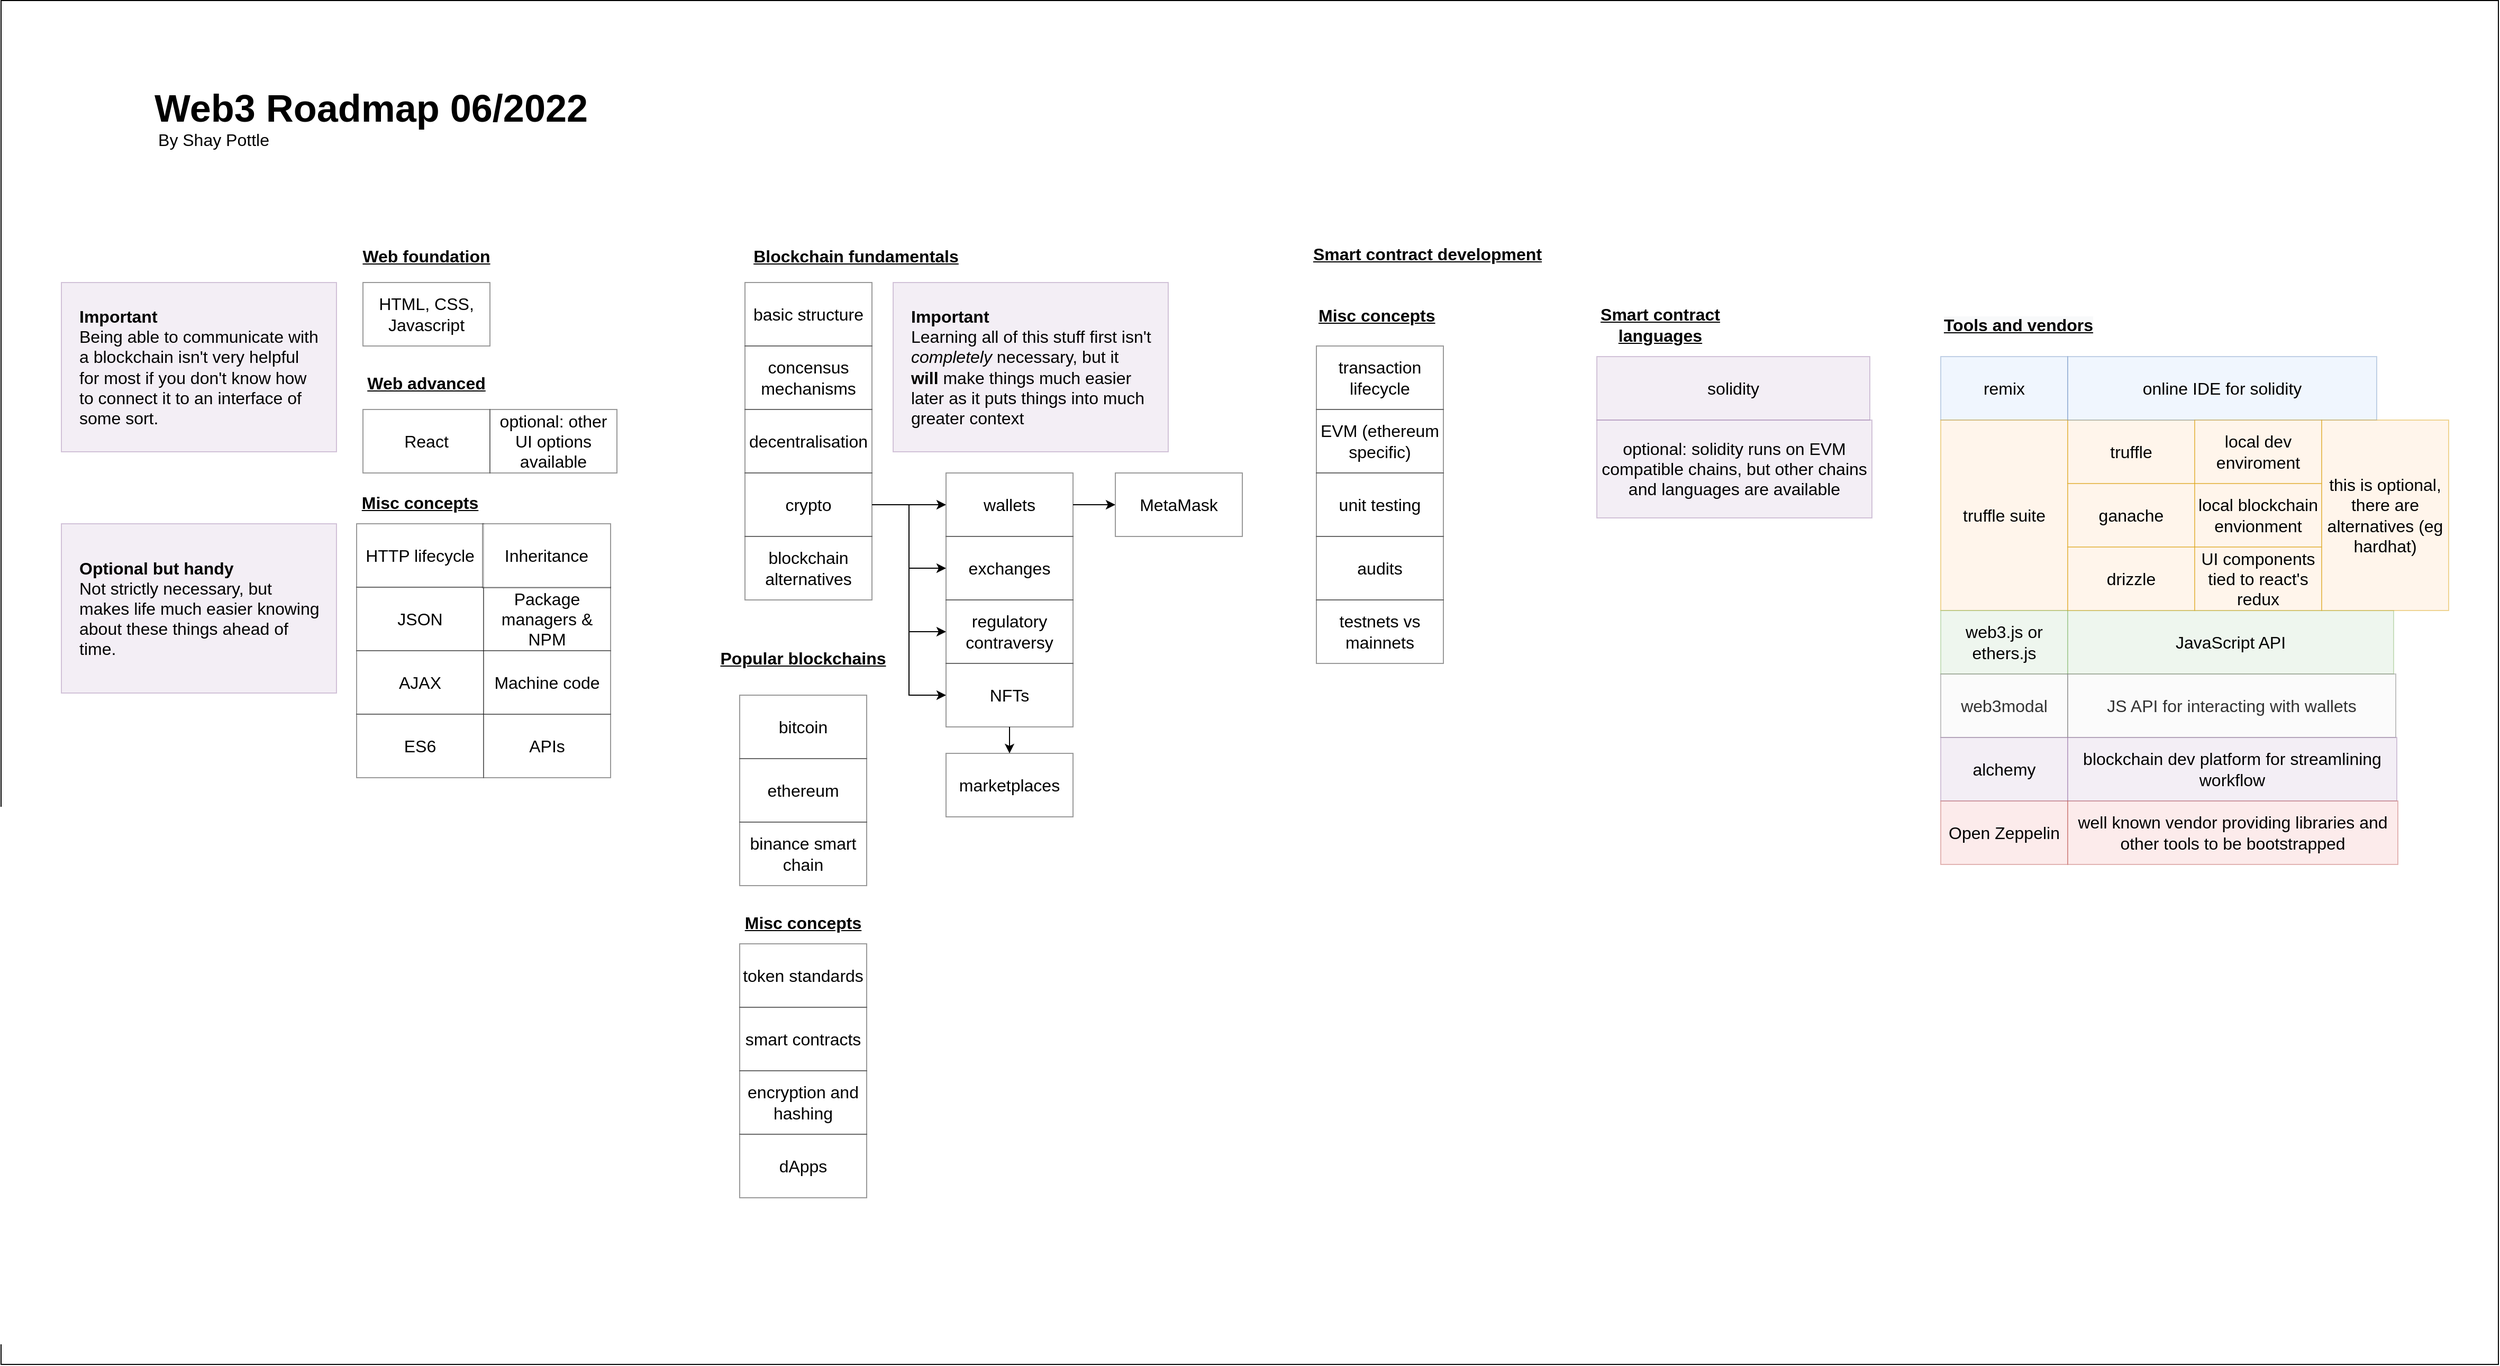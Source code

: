 <mxfile version="15.4.0" type="device" pages="3"><diagram id="gUEp9sNKkVtdFXdP0fni" name="Overarching map"><mxGraphModel dx="2506" dy="1663" grid="0" gridSize="10" guides="1" tooltips="1" connect="1" arrows="1" fold="1" page="1" pageScale="1" pageWidth="827" pageHeight="1169" math="0" shadow="0"><root><mxCell id="0"/><mxCell id="1" parent="0"/><mxCell id="uqekTcbFvXgzLrnngFM--81" value="" style="rounded=0;whiteSpace=wrap;html=1;fontSize=16;" parent="1" vertex="1"><mxGeometry x="-1103" y="-186.5" width="2360" height="1289" as="geometry"/></mxCell><mxCell id="uqekTcbFvXgzLrnngFM--2" value="&lt;b&gt;&lt;font style=&quot;font-size: 36px;&quot;&gt;Web3 Roadmap 06/2022&lt;/font&gt;&lt;/b&gt;" style="text;html=1;strokeColor=none;fillColor=none;align=left;verticalAlign=middle;whiteSpace=wrap;rounded=0;" parent="1" vertex="1"><mxGeometry x="-960" y="-130" width="590" height="90" as="geometry"/></mxCell><mxCell id="uqekTcbFvXgzLrnngFM--4" value="solidity" style="rounded=0;whiteSpace=wrap;html=1;fontSize=16;opacity=40;fillColor=#e1d5e7;strokeColor=#9673a6;" parent="1" vertex="1"><mxGeometry x="405" y="150" width="258" height="60" as="geometry"/></mxCell><mxCell id="uqekTcbFvXgzLrnngFM--8" value="&lt;b&gt;&lt;u&gt;Popular blockchains&lt;/u&gt;&lt;/b&gt;" style="text;html=1;strokeColor=none;fillColor=none;align=center;verticalAlign=middle;whiteSpace=wrap;rounded=0;fontSize=16;opacity=40;" parent="1" vertex="1"><mxGeometry x="-430" y="420" width="170" height="30" as="geometry"/></mxCell><mxCell id="uqekTcbFvXgzLrnngFM--10" value="&lt;b style=&quot;color: rgb(0 , 0 , 0) ; font-family: &amp;#34;helvetica&amp;#34; ; font-size: 16px ; font-style: normal ; letter-spacing: normal ; text-align: center ; text-indent: 0px ; text-transform: none ; word-spacing: 0px ; background-color: rgb(248 , 249 , 250)&quot;&gt;&lt;u&gt;Tools and vendors&lt;/u&gt;&lt;/b&gt;" style="text;html=1;strokeColor=none;fillColor=none;align=center;verticalAlign=middle;whiteSpace=wrap;rounded=0;fontSize=16;opacity=40;" parent="1" vertex="1"><mxGeometry x="720" y="105" width="167" height="30" as="geometry"/></mxCell><mxCell id="uqekTcbFvXgzLrnngFM--11" value="remix" style="rounded=0;whiteSpace=wrap;html=1;fontSize=16;opacity=40;fillColor=#dae8fc;strokeColor=#6c8ebf;" parent="1" vertex="1"><mxGeometry x="730" y="150" width="120" height="60" as="geometry"/></mxCell><mxCell id="uqekTcbFvXgzLrnngFM--12" value="truffle suite" style="rounded=0;whiteSpace=wrap;html=1;fontSize=16;opacity=40;fillColor=#ffe6cc;strokeColor=#d79b00;" parent="1" vertex="1"><mxGeometry x="730" y="210" width="120" height="180" as="geometry"/></mxCell><mxCell id="uqekTcbFvXgzLrnngFM--13" value="truffle" style="rounded=0;whiteSpace=wrap;html=1;fontSize=16;opacity=40;fillColor=#ffe6cc;strokeColor=#d79b00;" parent="1" vertex="1"><mxGeometry x="850" y="210" width="120" height="60" as="geometry"/></mxCell><mxCell id="uqekTcbFvXgzLrnngFM--14" value="bitcoin" style="rounded=0;whiteSpace=wrap;html=1;fontSize=16;opacity=40;" parent="1" vertex="1"><mxGeometry x="-405" y="470" width="120" height="60" as="geometry"/></mxCell><mxCell id="uqekTcbFvXgzLrnngFM--15" value="&lt;b&gt;&lt;u&gt;Smart contract languages&lt;/u&gt;&lt;/b&gt;" style="text;html=1;strokeColor=none;fillColor=none;align=center;verticalAlign=middle;whiteSpace=wrap;rounded=0;fontSize=16;opacity=40;" parent="1" vertex="1"><mxGeometry x="380" y="105" width="170" height="30" as="geometry"/></mxCell><mxCell id="uqekTcbFvXgzLrnngFM--16" value="web3.js or ethers.js" style="rounded=0;whiteSpace=wrap;html=1;fontSize=16;opacity=40;fillColor=#d5e8d4;strokeColor=#82b366;" parent="1" vertex="1"><mxGeometry x="730" y="390" width="120" height="60" as="geometry"/></mxCell><mxCell id="uqekTcbFvXgzLrnngFM--18" value="&lt;b&gt;&lt;u&gt;Blockchain fundamentals&lt;/u&gt;&lt;/b&gt;" style="text;html=1;strokeColor=none;fillColor=none;align=center;verticalAlign=middle;whiteSpace=wrap;rounded=0;fontSize=16;opacity=40;" parent="1" vertex="1"><mxGeometry x="-400" y="40" width="210" height="30" as="geometry"/></mxCell><mxCell id="uqekTcbFvXgzLrnngFM--19" value="basic structure" style="rounded=0;whiteSpace=wrap;html=1;fontSize=16;opacity=40;" parent="1" vertex="1"><mxGeometry x="-400" y="80" width="120" height="60" as="geometry"/></mxCell><mxCell id="uqekTcbFvXgzLrnngFM--20" value="concensus mechanisms" style="rounded=0;whiteSpace=wrap;html=1;fontSize=16;opacity=40;" parent="1" vertex="1"><mxGeometry x="-400" y="140" width="120" height="60" as="geometry"/></mxCell><mxCell id="uqekTcbFvXgzLrnngFM--21" value="decentralisation" style="rounded=0;whiteSpace=wrap;html=1;fontSize=16;opacity=40;" parent="1" vertex="1"><mxGeometry x="-400" y="200" width="120" height="60" as="geometry"/></mxCell><mxCell id="uqekTcbFvXgzLrnngFM--32" style="edgeStyle=orthogonalEdgeStyle;rounded=0;orthogonalLoop=1;jettySize=auto;html=1;entryX=0;entryY=0.5;entryDx=0;entryDy=0;fontSize=16;" parent="1" source="uqekTcbFvXgzLrnngFM--22" target="uqekTcbFvXgzLrnngFM--23" edge="1"><mxGeometry relative="1" as="geometry"/></mxCell><mxCell id="uqekTcbFvXgzLrnngFM--33" style="edgeStyle=orthogonalEdgeStyle;rounded=0;orthogonalLoop=1;jettySize=auto;html=1;exitX=1;exitY=0.5;exitDx=0;exitDy=0;entryX=0;entryY=0.5;entryDx=0;entryDy=0;fontSize=16;" parent="1" source="uqekTcbFvXgzLrnngFM--22" target="uqekTcbFvXgzLrnngFM--26" edge="1"><mxGeometry relative="1" as="geometry"/></mxCell><mxCell id="uqekTcbFvXgzLrnngFM--34" style="edgeStyle=orthogonalEdgeStyle;rounded=0;orthogonalLoop=1;jettySize=auto;html=1;exitX=1;exitY=0.5;exitDx=0;exitDy=0;entryX=0;entryY=0.5;entryDx=0;entryDy=0;fontSize=16;" parent="1" source="uqekTcbFvXgzLrnngFM--22" target="uqekTcbFvXgzLrnngFM--25" edge="1"><mxGeometry relative="1" as="geometry"/></mxCell><mxCell id="uqekTcbFvXgzLrnngFM--35" style="edgeStyle=orthogonalEdgeStyle;rounded=0;orthogonalLoop=1;jettySize=auto;html=1;exitX=1;exitY=0.5;exitDx=0;exitDy=0;entryX=0;entryY=0.5;entryDx=0;entryDy=0;fontSize=16;" parent="1" source="uqekTcbFvXgzLrnngFM--22" target="uqekTcbFvXgzLrnngFM--24" edge="1"><mxGeometry relative="1" as="geometry"/></mxCell><mxCell id="uqekTcbFvXgzLrnngFM--22" value="crypto" style="rounded=0;whiteSpace=wrap;html=1;fontSize=16;opacity=40;" parent="1" vertex="1"><mxGeometry x="-400" y="260" width="120" height="60" as="geometry"/></mxCell><mxCell id="uqekTcbFvXgzLrnngFM--63" value="" style="edgeStyle=orthogonalEdgeStyle;rounded=0;orthogonalLoop=1;jettySize=auto;html=1;fontSize=13;" parent="1" source="uqekTcbFvXgzLrnngFM--23" target="uqekTcbFvXgzLrnngFM--62" edge="1"><mxGeometry relative="1" as="geometry"/></mxCell><mxCell id="uqekTcbFvXgzLrnngFM--23" value="wallets" style="rounded=0;whiteSpace=wrap;html=1;fontSize=16;opacity=40;" parent="1" vertex="1"><mxGeometry x="-210" y="260" width="120" height="60" as="geometry"/></mxCell><mxCell id="uqekTcbFvXgzLrnngFM--24" value="exchanges" style="rounded=0;whiteSpace=wrap;html=1;fontSize=16;opacity=40;" parent="1" vertex="1"><mxGeometry x="-210" y="320" width="120" height="60" as="geometry"/></mxCell><mxCell id="uqekTcbFvXgzLrnngFM--25" value="regulatory contraversy" style="rounded=0;whiteSpace=wrap;html=1;fontSize=16;opacity=40;" parent="1" vertex="1"><mxGeometry x="-210" y="380" width="120" height="60" as="geometry"/></mxCell><mxCell id="uqekTcbFvXgzLrnngFM--36" value="" style="edgeStyle=orthogonalEdgeStyle;rounded=0;orthogonalLoop=1;jettySize=auto;html=1;fontSize=16;" parent="1" source="uqekTcbFvXgzLrnngFM--26" target="uqekTcbFvXgzLrnngFM--27" edge="1"><mxGeometry relative="1" as="geometry"/></mxCell><mxCell id="uqekTcbFvXgzLrnngFM--26" value="NFTs" style="rounded=0;whiteSpace=wrap;html=1;fontSize=16;opacity=40;" parent="1" vertex="1"><mxGeometry x="-210" y="440" width="120" height="60" as="geometry"/></mxCell><mxCell id="uqekTcbFvXgzLrnngFM--27" value="marketplaces" style="rounded=0;whiteSpace=wrap;html=1;fontSize=16;opacity=40;" parent="1" vertex="1"><mxGeometry x="-210" y="525" width="120" height="60" as="geometry"/></mxCell><mxCell id="uqekTcbFvXgzLrnngFM--37" value="ethereum" style="rounded=0;whiteSpace=wrap;html=1;fontSize=16;opacity=40;" parent="1" vertex="1"><mxGeometry x="-405" y="530" width="120" height="60" as="geometry"/></mxCell><mxCell id="uqekTcbFvXgzLrnngFM--38" value="binance smart chain" style="rounded=0;whiteSpace=wrap;html=1;fontSize=16;opacity=40;" parent="1" vertex="1"><mxGeometry x="-405" y="590" width="120" height="60" as="geometry"/></mxCell><mxCell id="uqekTcbFvXgzLrnngFM--39" value="token standards" style="rounded=0;whiteSpace=wrap;html=1;fontSize=16;opacity=40;" parent="1" vertex="1"><mxGeometry x="-405" y="705" width="120" height="60" as="geometry"/></mxCell><mxCell id="uqekTcbFvXgzLrnngFM--41" value="&lt;b&gt;Important&lt;/b&gt;&lt;br&gt;Learning all of this stuff first isn't &lt;i&gt;completely&lt;/i&gt; necessary, but it &lt;b&gt;will&lt;/b&gt;&amp;nbsp;make things much easier later as it puts things into much greater context" style="rounded=0;whiteSpace=wrap;html=1;fontSize=16;opacity=40;fillColor=#e1d5e7;strokeColor=#9673a6;spacingLeft=15;spacingRight=15;align=left;" parent="1" vertex="1"><mxGeometry x="-260" y="80" width="260" height="160" as="geometry"/></mxCell><mxCell id="uqekTcbFvXgzLrnngFM--42" value="&lt;b&gt;&lt;u&gt;Smart contract development&lt;/u&gt;&lt;/b&gt;" style="text;html=1;strokeColor=none;fillColor=none;align=center;verticalAlign=middle;whiteSpace=wrap;rounded=0;fontSize=16;opacity=40;" parent="1" vertex="1"><mxGeometry x="120" y="37.5" width="250" height="30" as="geometry"/></mxCell><mxCell id="uqekTcbFvXgzLrnngFM--43" value="HTML, CSS, Javascript" style="rounded=0;whiteSpace=wrap;html=1;fontSize=16;opacity=40;" parent="1" vertex="1"><mxGeometry x="-761" y="80" width="120" height="60" as="geometry"/></mxCell><mxCell id="uqekTcbFvXgzLrnngFM--44" value="&lt;b&gt;&lt;u&gt;Web foundation&lt;/u&gt;&lt;/b&gt;" style="text;html=1;strokeColor=none;fillColor=none;align=center;verticalAlign=middle;whiteSpace=wrap;rounded=0;fontSize=16;opacity=40;" parent="1" vertex="1"><mxGeometry x="-806" y="40" width="210" height="30" as="geometry"/></mxCell><mxCell id="uqekTcbFvXgzLrnngFM--45" value="&lt;b&gt;Important&lt;/b&gt;&lt;br&gt;Being able to communicate with a blockchain isn't very helpful for most if you don't know how to connect it to an interface of some sort." style="rounded=0;whiteSpace=wrap;html=1;fontSize=16;opacity=40;fillColor=#e1d5e7;strokeColor=#9673a6;spacingLeft=15;spacingRight=15;align=left;" parent="1" vertex="1"><mxGeometry x="-1046" y="80" width="260" height="160" as="geometry"/></mxCell><mxCell id="uqekTcbFvXgzLrnngFM--47" value="smart contracts" style="rounded=0;whiteSpace=wrap;html=1;fontSize=16;opacity=40;" parent="1" vertex="1"><mxGeometry x="-405" y="765" width="120" height="60" as="geometry"/></mxCell><mxCell id="uqekTcbFvXgzLrnngFM--48" value="encryption and hashing" style="rounded=0;whiteSpace=wrap;html=1;fontSize=16;opacity=40;" parent="1" vertex="1"><mxGeometry x="-405" y="825" width="120" height="60" as="geometry"/></mxCell><mxCell id="uqekTcbFvXgzLrnngFM--49" value="HTTP lifecycle" style="rounded=0;whiteSpace=wrap;html=1;fontSize=16;opacity=40;" parent="1" vertex="1"><mxGeometry x="-767" y="308" width="120" height="60" as="geometry"/></mxCell><mxCell id="uqekTcbFvXgzLrnngFM--50" value="JSON" style="rounded=0;whiteSpace=wrap;html=1;fontSize=16;opacity=40;" parent="1" vertex="1"><mxGeometry x="-767" y="368" width="120" height="60" as="geometry"/></mxCell><mxCell id="uqekTcbFvXgzLrnngFM--51" value="AJAX" style="rounded=0;whiteSpace=wrap;html=1;fontSize=16;opacity=40;" parent="1" vertex="1"><mxGeometry x="-767" y="428" width="120" height="60" as="geometry"/></mxCell><mxCell id="uqekTcbFvXgzLrnngFM--52" value="&lt;b&gt;&lt;u&gt;Misc concepts&lt;/u&gt;&lt;/b&gt;" style="text;html=1;strokeColor=none;fillColor=none;align=center;verticalAlign=middle;whiteSpace=wrap;rounded=0;fontSize=16;opacity=40;" parent="1" vertex="1"><mxGeometry x="-812" y="273" width="210" height="30" as="geometry"/></mxCell><mxCell id="uqekTcbFvXgzLrnngFM--53" value="blockchain alternatives" style="rounded=0;whiteSpace=wrap;html=1;fontSize=16;opacity=40;" parent="1" vertex="1"><mxGeometry x="-400" y="320" width="120" height="60" as="geometry"/></mxCell><mxCell id="uqekTcbFvXgzLrnngFM--54" value="&lt;div style=&quot;text-align: center;&quot;&gt;&lt;span style=&quot;background-color: initial;&quot;&gt;&lt;b&gt;&lt;u&gt;Misc concepts&lt;/u&gt;&lt;/b&gt;&lt;/span&gt;&lt;/div&gt;" style="text;whiteSpace=wrap;html=1;fontSize=16;rounded=0;" parent="1" vertex="1"><mxGeometry x="140" y="95" width="130" height="30" as="geometry"/></mxCell><mxCell id="uqekTcbFvXgzLrnngFM--55" value="transaction lifecycle" style="rounded=0;whiteSpace=wrap;html=1;fontSize=16;opacity=40;" parent="1" vertex="1"><mxGeometry x="140" y="140" width="120" height="60" as="geometry"/></mxCell><mxCell id="uqekTcbFvXgzLrnngFM--56" value="EVM (ethereum specific)" style="rounded=0;whiteSpace=wrap;html=1;fontSize=16;opacity=40;" parent="1" vertex="1"><mxGeometry x="140" y="200" width="120" height="60" as="geometry"/></mxCell><mxCell id="uqekTcbFvXgzLrnngFM--57" value="By Shay Pottle" style="text;html=1;strokeColor=none;fillColor=none;align=center;verticalAlign=middle;whiteSpace=wrap;rounded=0;fontSize=16;opacity=40;" parent="1" vertex="1"><mxGeometry x="-977" y="-70" width="150" height="30" as="geometry"/></mxCell><mxCell id="uqekTcbFvXgzLrnngFM--58" value="&lt;b&gt;&lt;u&gt;Misc concepts&lt;/u&gt;&lt;/b&gt;" style="text;html=1;strokeColor=none;fillColor=none;align=center;verticalAlign=middle;whiteSpace=wrap;rounded=0;fontSize=16;opacity=40;" parent="1" vertex="1"><mxGeometry x="-430" y="670" width="170" height="30" as="geometry"/></mxCell><mxCell id="uqekTcbFvXgzLrnngFM--59" value="online IDE for solidity" style="rounded=0;whiteSpace=wrap;html=1;fontSize=16;opacity=40;fillColor=#dae8fc;strokeColor=#6c8ebf;" parent="1" vertex="1"><mxGeometry x="850" y="150" width="292" height="60" as="geometry"/></mxCell><mxCell id="uqekTcbFvXgzLrnngFM--60" value="JavaScript API" style="rounded=0;whiteSpace=wrap;html=1;fontSize=16;opacity=40;fillColor=#d5e8d4;strokeColor=#82b366;" parent="1" vertex="1"><mxGeometry x="850" y="390" width="308" height="60" as="geometry"/></mxCell><mxCell id="uqekTcbFvXgzLrnngFM--61" value="&lt;font style=&quot;font-size: 16px;&quot;&gt;optional: solidity runs on EVM compatible chains, but other chains and languages are available&lt;/font&gt;" style="rounded=0;whiteSpace=wrap;html=1;fontSize=16;opacity=40;fillColor=#e1d5e7;strokeColor=#9673a6;" parent="1" vertex="1"><mxGeometry x="405" y="210" width="260" height="92.5" as="geometry"/></mxCell><mxCell id="uqekTcbFvXgzLrnngFM--62" value="MetaMask" style="rounded=0;whiteSpace=wrap;html=1;fontSize=16;opacity=40;" parent="1" vertex="1"><mxGeometry x="-50" y="260" width="120" height="60" as="geometry"/></mxCell><mxCell id="uqekTcbFvXgzLrnngFM--64" value="local dev enviroment" style="rounded=0;whiteSpace=wrap;html=1;fontSize=16;opacity=40;fillColor=#ffe6cc;strokeColor=#d79b00;" parent="1" vertex="1"><mxGeometry x="970" y="210" width="120" height="60" as="geometry"/></mxCell><mxCell id="uqekTcbFvXgzLrnngFM--65" value="ganache" style="rounded=0;whiteSpace=wrap;html=1;fontSize=16;opacity=40;fillColor=#ffe6cc;strokeColor=#d79b00;" parent="1" vertex="1"><mxGeometry x="850" y="270" width="120" height="60" as="geometry"/></mxCell><mxCell id="uqekTcbFvXgzLrnngFM--66" value="local blockchain envionment" style="rounded=0;whiteSpace=wrap;html=1;fontSize=16;opacity=40;fillColor=#ffe6cc;strokeColor=#d79b00;" parent="1" vertex="1"><mxGeometry x="970" y="270" width="120" height="60" as="geometry"/></mxCell><mxCell id="uqekTcbFvXgzLrnngFM--67" value="drizzle" style="rounded=0;whiteSpace=wrap;html=1;fontSize=16;opacity=40;fillColor=#ffe6cc;strokeColor=#d79b00;" parent="1" vertex="1"><mxGeometry x="850" y="330" width="120" height="60" as="geometry"/></mxCell><mxCell id="uqekTcbFvXgzLrnngFM--68" value="UI components tied to react's redux" style="rounded=0;whiteSpace=wrap;html=1;fontSize=16;opacity=40;fillColor=#ffe6cc;strokeColor=#d79b00;" parent="1" vertex="1"><mxGeometry x="970" y="330" width="120" height="60" as="geometry"/></mxCell><mxCell id="uqekTcbFvXgzLrnngFM--69" value="dApps" style="rounded=0;whiteSpace=wrap;html=1;fontSize=16;opacity=40;" parent="1" vertex="1"><mxGeometry x="-405" y="885" width="120" height="60" as="geometry"/></mxCell><mxCell id="uqekTcbFvXgzLrnngFM--70" value="unit testing" style="rounded=0;whiteSpace=wrap;html=1;fontSize=16;opacity=40;" parent="1" vertex="1"><mxGeometry x="140" y="260" width="120" height="60" as="geometry"/></mxCell><mxCell id="uqekTcbFvXgzLrnngFM--76" value="React" style="rounded=0;whiteSpace=wrap;html=1;fontSize=16;opacity=40;" parent="1" vertex="1"><mxGeometry x="-761" y="200" width="120" height="60" as="geometry"/></mxCell><mxCell id="uqekTcbFvXgzLrnngFM--77" value="&lt;b&gt;&lt;u&gt;Web advanced&lt;/u&gt;&lt;/b&gt;" style="text;html=1;strokeColor=none;fillColor=none;align=center;verticalAlign=middle;whiteSpace=wrap;rounded=0;fontSize=16;opacity=40;" parent="1" vertex="1"><mxGeometry x="-806" y="160" width="210" height="30" as="geometry"/></mxCell><mxCell id="uqekTcbFvXgzLrnngFM--78" value="this is optional, there are alternatives (eg hardhat)" style="rounded=0;whiteSpace=wrap;html=1;fontSize=16;opacity=40;fillColor=#ffe6cc;strokeColor=#d79b00;" parent="1" vertex="1"><mxGeometry x="1090" y="210" width="120" height="180" as="geometry"/></mxCell><mxCell id="uqekTcbFvXgzLrnngFM--79" value="optional: other UI options available" style="rounded=0;whiteSpace=wrap;html=1;fontSize=16;opacity=40;" parent="1" vertex="1"><mxGeometry x="-641" y="200" width="120" height="60" as="geometry"/></mxCell><mxCell id="uqekTcbFvXgzLrnngFM--80" value="ES6" style="rounded=0;whiteSpace=wrap;html=1;fontSize=16;opacity=40;" parent="1" vertex="1"><mxGeometry x="-767" y="488" width="120" height="60" as="geometry"/></mxCell><mxCell id="NrLw7NP81QLvGL1N2F5U-2" value="web3modal" style="rounded=0;whiteSpace=wrap;html=1;fontSize=16;opacity=40;fillColor=#f5f5f5;strokeColor=#666666;fontColor=#333333;" parent="1" vertex="1"><mxGeometry x="730" y="450" width="120" height="60" as="geometry"/></mxCell><mxCell id="NrLw7NP81QLvGL1N2F5U-3" value="JS API for interacting with wallets" style="rounded=0;whiteSpace=wrap;html=1;fontSize=16;opacity=40;fillColor=#f5f5f5;strokeColor=#666666;fontColor=#333333;" parent="1" vertex="1"><mxGeometry x="850" y="450" width="310" height="60" as="geometry"/></mxCell><mxCell id="NrLw7NP81QLvGL1N2F5U-4" value="alchemy" style="rounded=0;whiteSpace=wrap;html=1;fontSize=16;opacity=40;fillColor=#e1d5e7;strokeColor=#9673a6;" parent="1" vertex="1"><mxGeometry x="730" y="510" width="120" height="60" as="geometry"/></mxCell><mxCell id="NrLw7NP81QLvGL1N2F5U-5" value="blockchain dev platform for streamlining workflow" style="rounded=0;whiteSpace=wrap;html=1;fontSize=16;opacity=40;fillColor=#e1d5e7;strokeColor=#9673a6;" parent="1" vertex="1"><mxGeometry x="850" y="510" width="311" height="60" as="geometry"/></mxCell><mxCell id="NrLw7NP81QLvGL1N2F5U-6" value="Open Zeppelin" style="rounded=0;whiteSpace=wrap;html=1;fontSize=16;opacity=40;fillColor=#f8cecc;strokeColor=#b85450;" parent="1" vertex="1"><mxGeometry x="730" y="570" width="120" height="60" as="geometry"/></mxCell><mxCell id="NrLw7NP81QLvGL1N2F5U-7" value="well known vendor providing libraries and other tools to be bootstrapped" style="rounded=0;whiteSpace=wrap;html=1;fontSize=16;opacity=40;fillColor=#f8cecc;strokeColor=#b85450;" parent="1" vertex="1"><mxGeometry x="850" y="570" width="312" height="60" as="geometry"/></mxCell><mxCell id="NrLw7NP81QLvGL1N2F5U-9" value="audits" style="rounded=0;whiteSpace=wrap;html=1;fontSize=16;opacity=40;" parent="1" vertex="1"><mxGeometry x="140" y="320" width="120" height="60" as="geometry"/></mxCell><mxCell id="NrLw7NP81QLvGL1N2F5U-10" value="APIs" style="rounded=0;whiteSpace=wrap;html=1;fontSize=16;opacity=40;" parent="1" vertex="1"><mxGeometry x="-647" y="488" width="120" height="60" as="geometry"/></mxCell><mxCell id="NrLw7NP81QLvGL1N2F5U-11" value="testnets vs mainnets" style="rounded=0;whiteSpace=wrap;html=1;fontSize=16;opacity=40;" parent="1" vertex="1"><mxGeometry x="140" y="380" width="120" height="60" as="geometry"/></mxCell><mxCell id="evSgZX72KFDIdP74hqof-1" value="Package managers &amp;amp; NPM" style="rounded=0;whiteSpace=wrap;html=1;fontSize=16;opacity=40;" parent="1" vertex="1"><mxGeometry x="-647" y="368" width="120" height="60" as="geometry"/></mxCell><mxCell id="A-rncKD1M56zS8It-CBk-1" value="Machine code" style="rounded=0;whiteSpace=wrap;html=1;fontSize=16;opacity=40;" parent="1" vertex="1"><mxGeometry x="-647" y="428" width="120" height="60" as="geometry"/></mxCell><mxCell id="A-rncKD1M56zS8It-CBk-2" value="&lt;b&gt;Optional but handy&lt;/b&gt;&lt;br&gt;Not strictly necessary, but makes life much easier knowing about these things ahead of time." style="rounded=0;whiteSpace=wrap;html=1;fontSize=16;opacity=40;fillColor=#e1d5e7;strokeColor=#9673a6;spacingLeft=15;spacingRight=15;align=left;" parent="1" vertex="1"><mxGeometry x="-1046" y="308" width="260" height="160" as="geometry"/></mxCell><mxCell id="W_QL0uUw0V4XE_lNOEEA-1" value="Inheritance" style="rounded=0;whiteSpace=wrap;html=1;fontSize=16;opacity=40;" parent="1" vertex="1"><mxGeometry x="-648" y="308" width="121" height="60.5" as="geometry"/></mxCell></root></mxGraphModel></diagram><diagram id="uqfwd0BSRW-oIgF0ufzi" name="Solidity smart contracts "><mxGraphModel dx="2067" dy="1898" grid="1" gridSize="10" guides="1" tooltips="1" connect="1" arrows="1" fold="1" page="1" pageScale="1" pageWidth="827" pageHeight="1169" math="0" shadow="0"><root><mxCell id="qHrtq6y9_O_g1GcduAlR-0"/><mxCell id="qHrtq6y9_O_g1GcduAlR-1" parent="qHrtq6y9_O_g1GcduAlR-0"/><mxCell id="mnbl5c3_aUZ2d9UmueuN-0" value="" style="rounded=0;whiteSpace=wrap;html=1;fontSize=16;" vertex="1" parent="qHrtq6y9_O_g1GcduAlR-1"><mxGeometry x="-170" y="-90" width="2360" height="1289" as="geometry"/></mxCell><mxCell id="mnbl5c3_aUZ2d9UmueuN-1" value="imports" style="rounded=0;whiteSpace=wrap;html=1;" vertex="1" parent="qHrtq6y9_O_g1GcduAlR-1"><mxGeometry x="340" y="140" width="120" height="60" as="geometry"/></mxCell><mxCell id="mnbl5c3_aUZ2d9UmueuN-2" value="interfaces" style="rounded=0;whiteSpace=wrap;html=1;" vertex="1" parent="qHrtq6y9_O_g1GcduAlR-1"><mxGeometry x="340" y="200" width="120" height="60" as="geometry"/></mxCell><mxCell id="mnbl5c3_aUZ2d9UmueuN-3" value="libraries" style="rounded=0;whiteSpace=wrap;html=1;" vertex="1" parent="qHrtq6y9_O_g1GcduAlR-1"><mxGeometry x="340" y="260" width="120" height="60" as="geometry"/></mxCell><mxCell id="mnbl5c3_aUZ2d9UmueuN-4" value="Boilerplate &amp;amp; structure" style="rounded=0;whiteSpace=wrap;html=1;fillColor=#ffe6cc;strokeColor=#d79b00;" vertex="1" parent="qHrtq6y9_O_g1GcduAlR-1"><mxGeometry x="140" y="140" width="120" height="60" as="geometry"/></mxCell><mxCell id="mnbl5c3_aUZ2d9UmueuN-5" value="Require" style="rounded=0;whiteSpace=wrap;html=1;fillColor=#ffe6cc;strokeColor=#d79b00;" vertex="1" parent="qHrtq6y9_O_g1GcduAlR-1"><mxGeometry x="140" y="380" width="120" height="60" as="geometry"/></mxCell><mxCell id="mnbl5c3_aUZ2d9UmueuN-6" value="Function modifiers" style="rounded=0;whiteSpace=wrap;html=1;fillColor=#ffe6cc;strokeColor=#d79b00;" vertex="1" parent="qHrtq6y9_O_g1GcduAlR-1"><mxGeometry x="140" y="320" width="120" height="60" as="geometry"/></mxCell><mxCell id="mnbl5c3_aUZ2d9UmueuN-7" value="ABI &amp;amp; byte code" style="rounded=0;whiteSpace=wrap;html=1;fillColor=#ffe6cc;strokeColor=#d79b00;" vertex="1" parent="qHrtq6y9_O_g1GcduAlR-1"><mxGeometry x="140" y="260" width="120" height="60" as="geometry"/></mxCell><mxCell id="mnbl5c3_aUZ2d9UmueuN-8" value="Primitive types" style="rounded=0;whiteSpace=wrap;html=1;fillColor=#ffe6cc;strokeColor=#d79b00;" vertex="1" parent="qHrtq6y9_O_g1GcduAlR-1"><mxGeometry x="140" y="200" width="120" height="60" as="geometry"/></mxCell><mxCell id="mnbl5c3_aUZ2d9UmueuN-9" value="&lt;b&gt;&lt;font style=&quot;font-size: 20px&quot;&gt;Syntax&lt;/font&gt;&lt;/b&gt;" style="text;html=1;strokeColor=none;fillColor=none;align=center;verticalAlign=middle;whiteSpace=wrap;rounded=0;" vertex="1" parent="qHrtq6y9_O_g1GcduAlR-1"><mxGeometry x="170" y="100" width="60" height="30" as="geometry"/></mxCell><mxCell id="mnbl5c3_aUZ2d9UmueuN-10" value="&lt;b&gt;&lt;font style=&quot;font-size: 20px&quot;&gt;Third party code&lt;/font&gt;&lt;/b&gt;" style="text;html=1;strokeColor=none;fillColor=none;align=center;verticalAlign=middle;whiteSpace=wrap;rounded=0;" vertex="1" parent="qHrtq6y9_O_g1GcduAlR-1"><mxGeometry x="320" y="100" width="170" height="30" as="geometry"/></mxCell><mxCell id="mnbl5c3_aUZ2d9UmueuN-11" value="&lt;h1&gt;Solidity map&lt;/h1&gt;&lt;p&gt;Assuming you are already familiar with basic programming concepts, this is an overview of the Solidity-specific stuff to wrap your head around.&lt;/p&gt;" style="text;html=1;strokeColor=none;fillColor=none;spacing=5;spacingTop=-20;whiteSpace=wrap;overflow=hidden;rounded=0;" vertex="1" parent="qHrtq6y9_O_g1GcduAlR-1"><mxGeometry x="-110" y="-40" width="220" height="130" as="geometry"/></mxCell><mxCell id="mnbl5c3_aUZ2d9UmueuN-12" value="&lt;b&gt;&lt;font style=&quot;font-size: 20px&quot;&gt;Infrastructure&lt;/font&gt;&lt;/b&gt;" style="text;html=1;strokeColor=none;fillColor=none;align=center;verticalAlign=middle;whiteSpace=wrap;rounded=0;" vertex="1" parent="qHrtq6y9_O_g1GcduAlR-1"><mxGeometry x="530" y="100" width="160" height="30" as="geometry"/></mxCell><mxCell id="mnbl5c3_aUZ2d9UmueuN-13" value="Interfacing with EVM" style="rounded=0;whiteSpace=wrap;html=1;fillColor=#dae8fc;strokeColor=#6c8ebf;" vertex="1" parent="qHrtq6y9_O_g1GcduAlR-1"><mxGeometry x="550" y="150" width="120" height="60" as="geometry"/></mxCell><mxCell id="mnbl5c3_aUZ2d9UmueuN-14" value="Interfacing with JS libraries" style="rounded=0;whiteSpace=wrap;html=1;fillColor=#dae8fc;strokeColor=#6c8ebf;" vertex="1" parent="qHrtq6y9_O_g1GcduAlR-1"><mxGeometry x="550" y="210" width="120" height="60" as="geometry"/></mxCell><mxCell id="mnbl5c3_aUZ2d9UmueuN-15" value="Deploying contracts to testnets &amp;amp; mainnet" style="rounded=0;whiteSpace=wrap;html=1;fillColor=#dae8fc;strokeColor=#6c8ebf;" vertex="1" parent="qHrtq6y9_O_g1GcduAlR-1"><mxGeometry x="550" y="270" width="120" height="60" as="geometry"/></mxCell><mxCell id="mnbl5c3_aUZ2d9UmueuN-16" value="Accessing deployed contracts" style="rounded=0;whiteSpace=wrap;html=1;fillColor=#dae8fc;strokeColor=#6c8ebf;" vertex="1" parent="qHrtq6y9_O_g1GcduAlR-1"><mxGeometry x="550" y="330" width="120" height="60" as="geometry"/></mxCell><mxCell id="mnbl5c3_aUZ2d9UmueuN-17" value="&lt;h1&gt;Parallels between interfaces (in Solidity) and using general code libraries&lt;/h1&gt;&lt;p&gt;These 2 separate topics have an implentation that mirrors each other, so if you understand one, you can easily understand the other&lt;/p&gt;" style="text;html=1;strokeColor=none;fillColor=none;spacing=5;spacingTop=-20;whiteSpace=wrap;overflow=hidden;rounded=0;" vertex="1" parent="qHrtq6y9_O_g1GcduAlR-1"><mxGeometry x="1090" y="30" width="530" height="130" as="geometry"/></mxCell><mxCell id="mnbl5c3_aUZ2d9UmueuN-18" value="&lt;b&gt;Using code library&lt;/b&gt;" style="text;html=1;strokeColor=none;fillColor=none;align=center;verticalAlign=middle;whiteSpace=wrap;rounded=0;" vertex="1" parent="qHrtq6y9_O_g1GcduAlR-1"><mxGeometry x="1097" y="180" width="133" height="30" as="geometry"/></mxCell><mxCell id="mnbl5c3_aUZ2d9UmueuN-19" value="" style="edgeStyle=orthogonalEdgeStyle;rounded=0;orthogonalLoop=1;jettySize=auto;html=1;" edge="1" parent="qHrtq6y9_O_g1GcduAlR-1" source="mnbl5c3_aUZ2d9UmueuN-20" target="mnbl5c3_aUZ2d9UmueuN-22"><mxGeometry relative="1" as="geometry"/></mxCell><mxCell id="mnbl5c3_aUZ2d9UmueuN-20" value="Code logic is stored externally or internally" style="rounded=0;whiteSpace=wrap;html=1;" vertex="1" parent="qHrtq6y9_O_g1GcduAlR-1"><mxGeometry x="1103.5" y="210" width="120" height="60" as="geometry"/></mxCell><mxCell id="mnbl5c3_aUZ2d9UmueuN-21" value="" style="edgeStyle=orthogonalEdgeStyle;rounded=0;orthogonalLoop=1;jettySize=auto;html=1;" edge="1" parent="qHrtq6y9_O_g1GcduAlR-1" source="mnbl5c3_aUZ2d9UmueuN-22" target="mnbl5c3_aUZ2d9UmueuN-23"><mxGeometry relative="1" as="geometry"/></mxCell><mxCell id="mnbl5c3_aUZ2d9UmueuN-22" value="Include reference to code via CDN or direct download and import" style="rounded=0;whiteSpace=wrap;html=1;" vertex="1" parent="qHrtq6y9_O_g1GcduAlR-1"><mxGeometry x="1250" y="210" width="120" height="60" as="geometry"/></mxCell><mxCell id="mnbl5c3_aUZ2d9UmueuN-23" value="To use code: reference functions often via library's API" style="rounded=0;whiteSpace=wrap;html=1;" vertex="1" parent="qHrtq6y9_O_g1GcduAlR-1"><mxGeometry x="1390" y="210" width="120" height="60" as="geometry"/></mxCell><mxCell id="mnbl5c3_aUZ2d9UmueuN-24" value="&lt;b&gt;Using solidity interface&lt;/b&gt;" style="text;html=1;strokeColor=none;fillColor=none;align=center;verticalAlign=middle;whiteSpace=wrap;rounded=0;" vertex="1" parent="qHrtq6y9_O_g1GcduAlR-1"><mxGeometry x="1080" y="310" width="170" height="30" as="geometry"/></mxCell><mxCell id="mnbl5c3_aUZ2d9UmueuN-25" value="" style="edgeStyle=orthogonalEdgeStyle;rounded=0;orthogonalLoop=1;jettySize=auto;html=1;" edge="1" parent="qHrtq6y9_O_g1GcduAlR-1" source="mnbl5c3_aUZ2d9UmueuN-26" target="mnbl5c3_aUZ2d9UmueuN-27"><mxGeometry relative="1" as="geometry"/></mxCell><mxCell id="mnbl5c3_aUZ2d9UmueuN-26" value="Include reference to interface via import in contract or direct download and include" style="rounded=0;whiteSpace=wrap;html=1;" vertex="1" parent="qHrtq6y9_O_g1GcduAlR-1"><mxGeometry x="1250" y="340" width="120" height="60" as="geometry"/></mxCell><mxCell id="mnbl5c3_aUZ2d9UmueuN-27" value="To use code: reference functions via interface name (along with the address where code is stored onchain if not in the same codebase)" style="rounded=0;whiteSpace=wrap;html=1;" vertex="1" parent="qHrtq6y9_O_g1GcduAlR-1"><mxGeometry x="1390" y="340" width="217" height="60" as="geometry"/></mxCell><mxCell id="mnbl5c3_aUZ2d9UmueuN-28" value="" style="edgeStyle=orthogonalEdgeStyle;rounded=0;orthogonalLoop=1;jettySize=auto;html=1;" edge="1" parent="qHrtq6y9_O_g1GcduAlR-1" source="mnbl5c3_aUZ2d9UmueuN-29" target="mnbl5c3_aUZ2d9UmueuN-26"><mxGeometry relative="1" as="geometry"/></mxCell><mxCell id="mnbl5c3_aUZ2d9UmueuN-29" value="Code logic is stored externally or internally" style="rounded=0;whiteSpace=wrap;html=1;" vertex="1" parent="qHrtq6y9_O_g1GcduAlR-1"><mxGeometry x="1103.5" y="340" width="120" height="60" as="geometry"/></mxCell><mxCell id="mnbl5c3_aUZ2d9UmueuN-30" value="&lt;b&gt;Externally&lt;/b&gt;: ie on a third party server, or a smart contract on the blockchain&lt;br&gt;&lt;br&gt;&lt;b&gt;Internally&lt;/b&gt;: ie expressed directly in main codebase" style="rounded=0;whiteSpace=wrap;html=1;fillColor=#e1d5e7;strokeColor=#9673a6;" vertex="1" parent="qHrtq6y9_O_g1GcduAlR-1"><mxGeometry x="970" y="210" width="120" height="190" as="geometry"/></mxCell></root></mxGraphModel></diagram><diagram id="IDGy0IviBZ4HTuJMUUHK" name="Token standards"><mxGraphModel dx="2067" dy="1898" grid="1" gridSize="10" guides="1" tooltips="1" connect="1" arrows="1" fold="1" page="1" pageScale="1" pageWidth="827" pageHeight="1169" math="0" shadow="0"><root><mxCell id="aOkU6T3pk4Cl_3ikrAFg-0"/><mxCell id="aOkU6T3pk4Cl_3ikrAFg-1" parent="aOkU6T3pk4Cl_3ikrAFg-0"/><mxCell id="2WWH_Jpz8D7CTJXszNFc-0" value="" style="rounded=0;whiteSpace=wrap;html=1;fontSize=16;" parent="aOkU6T3pk4Cl_3ikrAFg-1" vertex="1"><mxGeometry x="-170" y="-90" width="2360" height="1289" as="geometry"/></mxCell><mxCell id="vOCXQuQ5T_IQesYAVm52-0" value="&lt;h1&gt;Token standards&lt;/h1&gt;&lt;div&gt;&lt;span style=&quot;font-family: &amp;#34;open sans&amp;#34; , &amp;#34;arial&amp;#34; , sans-serif ; font-size: 14px ; text-align: justify ; background-color: rgb(255 , 255 , 255)&quot;&gt;Sets of rules defining how each type of token should work&lt;/span&gt;&lt;br&gt;&lt;/div&gt;" style="text;html=1;strokeColor=none;fillColor=none;spacing=5;spacingTop=-20;whiteSpace=wrap;overflow=hidden;rounded=0;" parent="aOkU6T3pk4Cl_3ikrAFg-1" vertex="1"><mxGeometry x="-110" y="-40" width="220" height="130" as="geometry"/></mxCell><mxCell id="vOCXQuQ5T_IQesYAVm52-2" value="&lt;b style=&quot;font-size: 20px&quot;&gt;ERC721&lt;br&gt;&lt;/b&gt;&lt;br&gt;&lt;span style=&quot;color: rgb(55 , 65 , 81) ; font-family: &amp;#34;lato&amp;#34; , sans-serif ; font-size: 16px ; text-align: left&quot;&gt;&amp;nbsp;describes how to build NFTs&lt;/span&gt;" style="rounded=0;html=1;fillColor=#e1d5e7;strokeColor=#9673a6;labelBackgroundColor=none;whiteSpace=wrap;spacingTop=0;spacing=15;spacingBottom=0;" parent="aOkU6T3pk4Cl_3ikrAFg-1" vertex="1"><mxGeometry x="150" y="380" width="270" height="140" as="geometry"/></mxCell><mxCell id="vOCXQuQ5T_IQesYAVm52-3" value="BEP20" style="rounded=0;whiteSpace=wrap;html=1;fillColor=#fff2cc;strokeColor=#d6b656;" parent="aOkU6T3pk4Cl_3ikrAFg-1" vertex="1"><mxGeometry x="30" y="300" width="120" height="60" as="geometry"/></mxCell><mxCell id="vOCXQuQ5T_IQesYAVm52-4" value="BEP2" style="rounded=0;whiteSpace=wrap;html=1;fillColor=#fff2cc;strokeColor=#d6b656;" parent="aOkU6T3pk4Cl_3ikrAFg-1" vertex="1"><mxGeometry x="30" y="240" width="120" height="60" as="geometry"/></mxCell><mxCell id="vOCXQuQ5T_IQesYAVm52-6" value="ERC777" style="rounded=0;whiteSpace=wrap;html=1;fillColor=#e1d5e7;strokeColor=#9673a6;" parent="aOkU6T3pk4Cl_3ikrAFg-1" vertex="1"><mxGeometry x="150" y="520" width="120" height="60" as="geometry"/></mxCell><mxCell id="vOCXQuQ5T_IQesYAVm52-7" value="ERC1155" style="rounded=0;whiteSpace=wrap;html=1;fillColor=#e1d5e7;strokeColor=#9673a6;" parent="aOkU6T3pk4Cl_3ikrAFg-1" vertex="1"><mxGeometry x="150" y="580" width="120" height="60" as="geometry"/></mxCell><mxCell id="vOCXQuQ5T_IQesYAVm52-8" value="&lt;b style=&quot;font-size: 20px&quot;&gt;ERC20&lt;br&gt;&lt;/b&gt;&lt;br&gt;&lt;span style=&quot;color: rgb(55 , 65 , 81) ; font-family: &amp;#34;lato&amp;#34; , sans-serif ; font-size: 16px ; text-align: left&quot;&gt;&amp;nbsp;describes how to build fungible tokens&lt;/span&gt;" style="rounded=0;html=1;fillColor=#e1d5e7;strokeColor=#9673a6;labelBackgroundColor=none;whiteSpace=wrap;spacingTop=0;spacing=15;spacingBottom=0;" parent="aOkU6T3pk4Cl_3ikrAFg-1" vertex="1"><mxGeometry x="150" y="240" width="270" height="140" as="geometry"/></mxCell><mxCell id="vOCXQuQ5T_IQesYAVm52-9" value="&lt;b style=&quot;font-size: 20px&quot;&gt;ERC standards&lt;br&gt;&lt;/b&gt;&lt;br&gt;&lt;span style=&quot;color: rgb(55 , 65 , 81) ; font-family: &amp;#34;lato&amp;#34; , sans-serif ; font-size: 16px ; text-align: left&quot;&gt;&amp;nbsp;generally describes how to build tokens on EVM compatible blockchains&lt;/span&gt;" style="rounded=0;html=1;fillColor=#e1d5e7;strokeColor=#9673a6;labelBackgroundColor=none;whiteSpace=wrap;spacingTop=0;spacing=15;spacingBottom=0;" parent="aOkU6T3pk4Cl_3ikrAFg-1" vertex="1"><mxGeometry x="150" y="100" width="270" height="140" as="geometry"/></mxCell></root></mxGraphModel></diagram></mxfile>